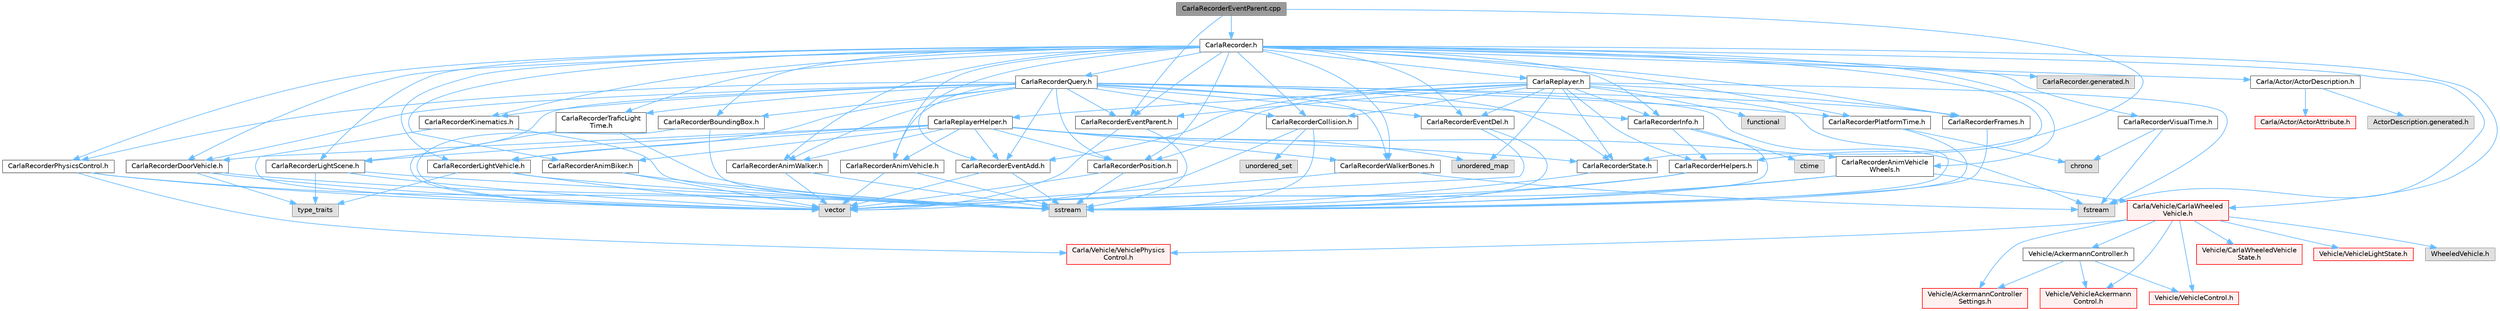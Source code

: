 digraph "CarlaRecorderEventParent.cpp"
{
 // INTERACTIVE_SVG=YES
 // LATEX_PDF_SIZE
  bgcolor="transparent";
  edge [fontname=Helvetica,fontsize=10,labelfontname=Helvetica,labelfontsize=10];
  node [fontname=Helvetica,fontsize=10,shape=box,height=0.2,width=0.4];
  Node1 [id="Node000001",label="CarlaRecorderEventParent.cpp",height=0.2,width=0.4,color="gray40", fillcolor="grey60", style="filled", fontcolor="black",tooltip=" "];
  Node1 -> Node2 [id="edge1_Node000001_Node000002",color="steelblue1",style="solid",tooltip=" "];
  Node2 [id="Node000002",label="CarlaRecorder.h",height=0.2,width=0.4,color="grey40", fillcolor="white", style="filled",URL="$d9/d6a/CarlaRecorder_8h.html",tooltip=" "];
  Node2 -> Node3 [id="edge2_Node000002_Node000003",color="steelblue1",style="solid",tooltip=" "];
  Node3 [id="Node000003",label="fstream",height=0.2,width=0.4,color="grey60", fillcolor="#E0E0E0", style="filled",tooltip=" "];
  Node2 -> Node4 [id="edge3_Node000002_Node000004",color="steelblue1",style="solid",tooltip=" "];
  Node4 [id="Node000004",label="Carla/Actor/ActorDescription.h",height=0.2,width=0.4,color="grey40", fillcolor="white", style="filled",URL="$d4/de6/Unreal_2CarlaUE4_2Plugins_2Carla_2Source_2Carla_2Actor_2ActorDescription_8h.html",tooltip=" "];
  Node4 -> Node5 [id="edge4_Node000004_Node000005",color="steelblue1",style="solid",tooltip=" "];
  Node5 [id="Node000005",label="Carla/Actor/ActorAttribute.h",height=0.2,width=0.4,color="red", fillcolor="#FFF0F0", style="filled",URL="$d6/d1a/Unreal_2CarlaUE4_2Plugins_2Carla_2Source_2Carla_2Actor_2ActorAttribute_8h.html",tooltip=" "];
  Node4 -> Node15 [id="edge5_Node000004_Node000015",color="steelblue1",style="solid",tooltip=" "];
  Node15 [id="Node000015",label="ActorDescription.generated.h",height=0.2,width=0.4,color="grey60", fillcolor="#E0E0E0", style="filled",tooltip=" "];
  Node2 -> Node16 [id="edge6_Node000002_Node000016",color="steelblue1",style="solid",tooltip=" "];
  Node16 [id="Node000016",label="CarlaRecorderTraficLight\lTime.h",height=0.2,width=0.4,color="grey40", fillcolor="white", style="filled",URL="$d0/de7/CarlaRecorderTraficLightTime_8h.html",tooltip=" "];
  Node16 -> Node17 [id="edge7_Node000016_Node000017",color="steelblue1",style="solid",tooltip=" "];
  Node17 [id="Node000017",label="sstream",height=0.2,width=0.4,color="grey60", fillcolor="#E0E0E0", style="filled",tooltip=" "];
  Node16 -> Node18 [id="edge8_Node000016_Node000018",color="steelblue1",style="solid",tooltip=" "];
  Node18 [id="Node000018",label="vector",height=0.2,width=0.4,color="grey60", fillcolor="#E0E0E0", style="filled",tooltip=" "];
  Node2 -> Node19 [id="edge9_Node000002_Node000019",color="steelblue1",style="solid",tooltip=" "];
  Node19 [id="Node000019",label="CarlaRecorderPhysicsControl.h",height=0.2,width=0.4,color="grey40", fillcolor="white", style="filled",URL="$d3/d34/CarlaRecorderPhysicsControl_8h.html",tooltip=" "];
  Node19 -> Node17 [id="edge10_Node000019_Node000017",color="steelblue1",style="solid",tooltip=" "];
  Node19 -> Node18 [id="edge11_Node000019_Node000018",color="steelblue1",style="solid",tooltip=" "];
  Node19 -> Node20 [id="edge12_Node000019_Node000020",color="steelblue1",style="solid",tooltip=" "];
  Node20 [id="Node000020",label="Carla/Vehicle/VehiclePhysics\lControl.h",height=0.2,width=0.4,color="red", fillcolor="#FFF0F0", style="filled",URL="$d3/d90/Unreal_2CarlaUE4_2Plugins_2Carla_2Source_2Carla_2Vehicle_2VehiclePhysicsControl_8h.html",tooltip=" "];
  Node2 -> Node24 [id="edge13_Node000002_Node000024",color="steelblue1",style="solid",tooltip=" "];
  Node24 [id="Node000024",label="CarlaRecorderPlatformTime.h",height=0.2,width=0.4,color="grey40", fillcolor="white", style="filled",URL="$d0/de8/CarlaRecorderPlatformTime_8h.html",tooltip=" "];
  Node24 -> Node17 [id="edge14_Node000024_Node000017",color="steelblue1",style="solid",tooltip=" "];
  Node24 -> Node25 [id="edge15_Node000024_Node000025",color="steelblue1",style="solid",tooltip=" "];
  Node25 [id="Node000025",label="chrono",height=0.2,width=0.4,color="grey60", fillcolor="#E0E0E0", style="filled",tooltip=" "];
  Node2 -> Node26 [id="edge16_Node000002_Node000026",color="steelblue1",style="solid",tooltip=" "];
  Node26 [id="Node000026",label="CarlaRecorderBoundingBox.h",height=0.2,width=0.4,color="grey40", fillcolor="white", style="filled",URL="$d1/deb/CarlaRecorderBoundingBox_8h.html",tooltip=" "];
  Node26 -> Node17 [id="edge17_Node000026_Node000017",color="steelblue1",style="solid",tooltip=" "];
  Node26 -> Node18 [id="edge18_Node000026_Node000018",color="steelblue1",style="solid",tooltip=" "];
  Node2 -> Node27 [id="edge19_Node000002_Node000027",color="steelblue1",style="solid",tooltip=" "];
  Node27 [id="Node000027",label="CarlaRecorderKinematics.h",height=0.2,width=0.4,color="grey40", fillcolor="white", style="filled",URL="$d1/de3/CarlaRecorderKinematics_8h.html",tooltip=" "];
  Node27 -> Node17 [id="edge20_Node000027_Node000017",color="steelblue1",style="solid",tooltip=" "];
  Node27 -> Node18 [id="edge21_Node000027_Node000018",color="steelblue1",style="solid",tooltip=" "];
  Node2 -> Node28 [id="edge22_Node000002_Node000028",color="steelblue1",style="solid",tooltip=" "];
  Node28 [id="Node000028",label="CarlaRecorderLightScene.h",height=0.2,width=0.4,color="grey40", fillcolor="white", style="filled",URL="$d9/dc8/CarlaRecorderLightScene_8h.html",tooltip=" "];
  Node28 -> Node17 [id="edge23_Node000028_Node000017",color="steelblue1",style="solid",tooltip=" "];
  Node28 -> Node18 [id="edge24_Node000028_Node000018",color="steelblue1",style="solid",tooltip=" "];
  Node28 -> Node29 [id="edge25_Node000028_Node000029",color="steelblue1",style="solid",tooltip=" "];
  Node29 [id="Node000029",label="type_traits",height=0.2,width=0.4,color="grey60", fillcolor="#E0E0E0", style="filled",tooltip=" "];
  Node2 -> Node30 [id="edge26_Node000002_Node000030",color="steelblue1",style="solid",tooltip=" "];
  Node30 [id="Node000030",label="CarlaRecorderLightVehicle.h",height=0.2,width=0.4,color="grey40", fillcolor="white", style="filled",URL="$de/da8/CarlaRecorderLightVehicle_8h.html",tooltip=" "];
  Node30 -> Node17 [id="edge27_Node000030_Node000017",color="steelblue1",style="solid",tooltip=" "];
  Node30 -> Node18 [id="edge28_Node000030_Node000018",color="steelblue1",style="solid",tooltip=" "];
  Node30 -> Node29 [id="edge29_Node000030_Node000029",color="steelblue1",style="solid",tooltip=" "];
  Node2 -> Node31 [id="edge30_Node000002_Node000031",color="steelblue1",style="solid",tooltip=" "];
  Node31 [id="Node000031",label="CarlaRecorderAnimVehicle.h",height=0.2,width=0.4,color="grey40", fillcolor="white", style="filled",URL="$d6/d44/CarlaRecorderAnimVehicle_8h.html",tooltip=" "];
  Node31 -> Node17 [id="edge31_Node000031_Node000017",color="steelblue1",style="solid",tooltip=" "];
  Node31 -> Node18 [id="edge32_Node000031_Node000018",color="steelblue1",style="solid",tooltip=" "];
  Node2 -> Node32 [id="edge33_Node000002_Node000032",color="steelblue1",style="solid",tooltip=" "];
  Node32 [id="Node000032",label="CarlaRecorderAnimVehicle\lWheels.h",height=0.2,width=0.4,color="grey40", fillcolor="white", style="filled",URL="$d0/d5c/CarlaRecorderAnimVehicleWheels_8h.html",tooltip=" "];
  Node32 -> Node17 [id="edge34_Node000032_Node000017",color="steelblue1",style="solid",tooltip=" "];
  Node32 -> Node18 [id="edge35_Node000032_Node000018",color="steelblue1",style="solid",tooltip=" "];
  Node32 -> Node33 [id="edge36_Node000032_Node000033",color="steelblue1",style="solid",tooltip=" "];
  Node33 [id="Node000033",label="Carla/Vehicle/CarlaWheeled\lVehicle.h",height=0.2,width=0.4,color="red", fillcolor="#FFF0F0", style="filled",URL="$d3/d00/CarlaWheeledVehicle_8h.html",tooltip=" "];
  Node33 -> Node34 [id="edge37_Node000033_Node000034",color="steelblue1",style="solid",tooltip=" "];
  Node34 [id="Node000034",label="WheeledVehicle.h",height=0.2,width=0.4,color="grey60", fillcolor="#E0E0E0", style="filled",tooltip=" "];
  Node33 -> Node35 [id="edge38_Node000033_Node000035",color="steelblue1",style="solid",tooltip=" "];
  Node35 [id="Node000035",label="Vehicle/AckermannController.h",height=0.2,width=0.4,color="grey40", fillcolor="white", style="filled",URL="$d0/d4d/AckermannController_8h.html",tooltip=" "];
  Node35 -> Node36 [id="edge39_Node000035_Node000036",color="steelblue1",style="solid",tooltip=" "];
  Node36 [id="Node000036",label="Vehicle/AckermannController\lSettings.h",height=0.2,width=0.4,color="red", fillcolor="#FFF0F0", style="filled",URL="$df/d92/Unreal_2CarlaUE4_2Plugins_2Carla_2Source_2Carla_2Vehicle_2AckermannControllerSettings_8h.html",tooltip=" "];
  Node35 -> Node38 [id="edge40_Node000035_Node000038",color="steelblue1",style="solid",tooltip=" "];
  Node38 [id="Node000038",label="Vehicle/VehicleAckermann\lControl.h",height=0.2,width=0.4,color="red", fillcolor="#FFF0F0", style="filled",URL="$d7/d1a/Unreal_2CarlaUE4_2Plugins_2Carla_2Source_2Carla_2Vehicle_2VehicleAckermannControl_8h.html",tooltip=" "];
  Node35 -> Node40 [id="edge41_Node000035_Node000040",color="steelblue1",style="solid",tooltip=" "];
  Node40 [id="Node000040",label="Vehicle/VehicleControl.h",height=0.2,width=0.4,color="red", fillcolor="#FFF0F0", style="filled",URL="$d4/dbd/Unreal_2CarlaUE4_2Plugins_2Carla_2Source_2Carla_2Vehicle_2VehicleControl_8h.html",tooltip=" "];
  Node33 -> Node36 [id="edge42_Node000033_Node000036",color="steelblue1",style="solid",tooltip=" "];
  Node33 -> Node42 [id="edge43_Node000033_Node000042",color="steelblue1",style="solid",tooltip=" "];
  Node42 [id="Node000042",label="Vehicle/CarlaWheeledVehicle\lState.h",height=0.2,width=0.4,color="red", fillcolor="#FFF0F0", style="filled",URL="$d7/dab/CarlaWheeledVehicleState_8h.html",tooltip=" "];
  Node33 -> Node38 [id="edge44_Node000033_Node000038",color="steelblue1",style="solid",tooltip=" "];
  Node33 -> Node40 [id="edge45_Node000033_Node000040",color="steelblue1",style="solid",tooltip=" "];
  Node33 -> Node44 [id="edge46_Node000033_Node000044",color="steelblue1",style="solid",tooltip=" "];
  Node44 [id="Node000044",label="Vehicle/VehicleLightState.h",height=0.2,width=0.4,color="red", fillcolor="#FFF0F0", style="filled",URL="$d6/d6c/Unreal_2CarlaUE4_2Plugins_2Carla_2Source_2Carla_2Vehicle_2VehicleLightState_8h.html",tooltip=" "];
  Node33 -> Node20 [id="edge47_Node000033_Node000020",color="steelblue1",style="solid",tooltip=" "];
  Node2 -> Node69 [id="edge48_Node000002_Node000069",color="steelblue1",style="solid",tooltip=" "];
  Node69 [id="Node000069",label="CarlaRecorderAnimWalker.h",height=0.2,width=0.4,color="grey40", fillcolor="white", style="filled",URL="$d3/d60/CarlaRecorderAnimWalker_8h.html",tooltip=" "];
  Node69 -> Node17 [id="edge49_Node000069_Node000017",color="steelblue1",style="solid",tooltip=" "];
  Node69 -> Node18 [id="edge50_Node000069_Node000018",color="steelblue1",style="solid",tooltip=" "];
  Node2 -> Node70 [id="edge51_Node000002_Node000070",color="steelblue1",style="solid",tooltip=" "];
  Node70 [id="Node000070",label="CarlaRecorderAnimBiker.h",height=0.2,width=0.4,color="grey40", fillcolor="white", style="filled",URL="$d6/dda/CarlaRecorderAnimBiker_8h.html",tooltip=" "];
  Node70 -> Node17 [id="edge52_Node000070_Node000017",color="steelblue1",style="solid",tooltip=" "];
  Node70 -> Node18 [id="edge53_Node000070_Node000018",color="steelblue1",style="solid",tooltip=" "];
  Node2 -> Node71 [id="edge54_Node000002_Node000071",color="steelblue1",style="solid",tooltip=" "];
  Node71 [id="Node000071",label="CarlaRecorderCollision.h",height=0.2,width=0.4,color="grey40", fillcolor="white", style="filled",URL="$df/d06/CarlaRecorderCollision_8h.html",tooltip=" "];
  Node71 -> Node17 [id="edge55_Node000071_Node000017",color="steelblue1",style="solid",tooltip=" "];
  Node71 -> Node18 [id="edge56_Node000071_Node000018",color="steelblue1",style="solid",tooltip=" "];
  Node71 -> Node72 [id="edge57_Node000071_Node000072",color="steelblue1",style="solid",tooltip=" "];
  Node72 [id="Node000072",label="unordered_set",height=0.2,width=0.4,color="grey60", fillcolor="#E0E0E0", style="filled",tooltip=" "];
  Node2 -> Node73 [id="edge58_Node000002_Node000073",color="steelblue1",style="solid",tooltip=" "];
  Node73 [id="Node000073",label="CarlaRecorderEventAdd.h",height=0.2,width=0.4,color="grey40", fillcolor="white", style="filled",URL="$d0/d0e/CarlaRecorderEventAdd_8h.html",tooltip=" "];
  Node73 -> Node17 [id="edge59_Node000073_Node000017",color="steelblue1",style="solid",tooltip=" "];
  Node73 -> Node18 [id="edge60_Node000073_Node000018",color="steelblue1",style="solid",tooltip=" "];
  Node2 -> Node74 [id="edge61_Node000002_Node000074",color="steelblue1",style="solid",tooltip=" "];
  Node74 [id="Node000074",label="CarlaRecorderEventDel.h",height=0.2,width=0.4,color="grey40", fillcolor="white", style="filled",URL="$d7/d4c/CarlaRecorderEventDel_8h.html",tooltip=" "];
  Node74 -> Node17 [id="edge62_Node000074_Node000017",color="steelblue1",style="solid",tooltip=" "];
  Node74 -> Node18 [id="edge63_Node000074_Node000018",color="steelblue1",style="solid",tooltip=" "];
  Node2 -> Node75 [id="edge64_Node000002_Node000075",color="steelblue1",style="solid",tooltip=" "];
  Node75 [id="Node000075",label="CarlaRecorderEventParent.h",height=0.2,width=0.4,color="grey40", fillcolor="white", style="filled",URL="$d0/dc2/CarlaRecorderEventParent_8h.html",tooltip=" "];
  Node75 -> Node17 [id="edge65_Node000075_Node000017",color="steelblue1",style="solid",tooltip=" "];
  Node75 -> Node18 [id="edge66_Node000075_Node000018",color="steelblue1",style="solid",tooltip=" "];
  Node2 -> Node76 [id="edge67_Node000002_Node000076",color="steelblue1",style="solid",tooltip=" "];
  Node76 [id="Node000076",label="CarlaRecorderFrames.h",height=0.2,width=0.4,color="grey40", fillcolor="white", style="filled",URL="$dc/dfc/CarlaRecorderFrames_8h.html",tooltip=" "];
  Node76 -> Node17 [id="edge68_Node000076_Node000017",color="steelblue1",style="solid",tooltip=" "];
  Node2 -> Node77 [id="edge69_Node000002_Node000077",color="steelblue1",style="solid",tooltip=" "];
  Node77 [id="Node000077",label="CarlaRecorderInfo.h",height=0.2,width=0.4,color="grey40", fillcolor="white", style="filled",URL="$df/de9/CarlaRecorderInfo_8h.html",tooltip=" "];
  Node77 -> Node78 [id="edge70_Node000077_Node000078",color="steelblue1",style="solid",tooltip=" "];
  Node78 [id="Node000078",label="CarlaRecorderHelpers.h",height=0.2,width=0.4,color="grey40", fillcolor="white", style="filled",URL="$d6/dd1/CarlaRecorderHelpers_8h.html",tooltip=" "];
  Node78 -> Node17 [id="edge71_Node000078_Node000017",color="steelblue1",style="solid",tooltip=" "];
  Node78 -> Node18 [id="edge72_Node000078_Node000018",color="steelblue1",style="solid",tooltip=" "];
  Node77 -> Node17 [id="edge73_Node000077_Node000017",color="steelblue1",style="solid",tooltip=" "];
  Node77 -> Node79 [id="edge74_Node000077_Node000079",color="steelblue1",style="solid",tooltip=" "];
  Node79 [id="Node000079",label="ctime",height=0.2,width=0.4,color="grey60", fillcolor="#E0E0E0", style="filled",tooltip=" "];
  Node2 -> Node80 [id="edge75_Node000002_Node000080",color="steelblue1",style="solid",tooltip=" "];
  Node80 [id="Node000080",label="CarlaRecorderPosition.h",height=0.2,width=0.4,color="grey40", fillcolor="white", style="filled",URL="$dc/d20/CarlaRecorderPosition_8h.html",tooltip=" "];
  Node80 -> Node17 [id="edge76_Node000080_Node000017",color="steelblue1",style="solid",tooltip=" "];
  Node80 -> Node18 [id="edge77_Node000080_Node000018",color="steelblue1",style="solid",tooltip=" "];
  Node2 -> Node81 [id="edge78_Node000002_Node000081",color="steelblue1",style="solid",tooltip=" "];
  Node81 [id="Node000081",label="CarlaRecorderQuery.h",height=0.2,width=0.4,color="grey40", fillcolor="white", style="filled",URL="$d7/dbd/CarlaRecorderQuery_8h.html",tooltip=" "];
  Node81 -> Node3 [id="edge79_Node000081_Node000003",color="steelblue1",style="solid",tooltip=" "];
  Node81 -> Node16 [id="edge80_Node000081_Node000016",color="steelblue1",style="solid",tooltip=" "];
  Node81 -> Node19 [id="edge81_Node000081_Node000019",color="steelblue1",style="solid",tooltip=" "];
  Node81 -> Node24 [id="edge82_Node000081_Node000024",color="steelblue1",style="solid",tooltip=" "];
  Node81 -> Node26 [id="edge83_Node000081_Node000026",color="steelblue1",style="solid",tooltip=" "];
  Node81 -> Node27 [id="edge84_Node000081_Node000027",color="steelblue1",style="solid",tooltip=" "];
  Node81 -> Node28 [id="edge85_Node000081_Node000028",color="steelblue1",style="solid",tooltip=" "];
  Node81 -> Node30 [id="edge86_Node000081_Node000030",color="steelblue1",style="solid",tooltip=" "];
  Node81 -> Node69 [id="edge87_Node000081_Node000069",color="steelblue1",style="solid",tooltip=" "];
  Node81 -> Node31 [id="edge88_Node000081_Node000031",color="steelblue1",style="solid",tooltip=" "];
  Node81 -> Node71 [id="edge89_Node000081_Node000071",color="steelblue1",style="solid",tooltip=" "];
  Node81 -> Node73 [id="edge90_Node000081_Node000073",color="steelblue1",style="solid",tooltip=" "];
  Node81 -> Node74 [id="edge91_Node000081_Node000074",color="steelblue1",style="solid",tooltip=" "];
  Node81 -> Node75 [id="edge92_Node000081_Node000075",color="steelblue1",style="solid",tooltip=" "];
  Node81 -> Node76 [id="edge93_Node000081_Node000076",color="steelblue1",style="solid",tooltip=" "];
  Node81 -> Node77 [id="edge94_Node000081_Node000077",color="steelblue1",style="solid",tooltip=" "];
  Node81 -> Node80 [id="edge95_Node000081_Node000080",color="steelblue1",style="solid",tooltip=" "];
  Node81 -> Node82 [id="edge96_Node000081_Node000082",color="steelblue1",style="solid",tooltip=" "];
  Node82 [id="Node000082",label="CarlaRecorderState.h",height=0.2,width=0.4,color="grey40", fillcolor="white", style="filled",URL="$da/d32/CarlaRecorderState_8h.html",tooltip=" "];
  Node82 -> Node17 [id="edge97_Node000082_Node000017",color="steelblue1",style="solid",tooltip=" "];
  Node81 -> Node83 [id="edge98_Node000081_Node000083",color="steelblue1",style="solid",tooltip=" "];
  Node83 [id="Node000083",label="CarlaRecorderWalkerBones.h",height=0.2,width=0.4,color="grey40", fillcolor="white", style="filled",URL="$da/dfe/CarlaRecorderWalkerBones_8h.html",tooltip=" "];
  Node83 -> Node3 [id="edge99_Node000083_Node000003",color="steelblue1",style="solid",tooltip=" "];
  Node83 -> Node18 [id="edge100_Node000083_Node000018",color="steelblue1",style="solid",tooltip=" "];
  Node81 -> Node84 [id="edge101_Node000081_Node000084",color="steelblue1",style="solid",tooltip=" "];
  Node84 [id="Node000084",label="CarlaRecorderDoorVehicle.h",height=0.2,width=0.4,color="grey40", fillcolor="white", style="filled",URL="$de/d44/CarlaRecorderDoorVehicle_8h.html",tooltip=" "];
  Node84 -> Node17 [id="edge102_Node000084_Node000017",color="steelblue1",style="solid",tooltip=" "];
  Node84 -> Node18 [id="edge103_Node000084_Node000018",color="steelblue1",style="solid",tooltip=" "];
  Node84 -> Node29 [id="edge104_Node000084_Node000029",color="steelblue1",style="solid",tooltip=" "];
  Node2 -> Node82 [id="edge105_Node000002_Node000082",color="steelblue1",style="solid",tooltip=" "];
  Node2 -> Node85 [id="edge106_Node000002_Node000085",color="steelblue1",style="solid",tooltip=" "];
  Node85 [id="Node000085",label="CarlaRecorderVisualTime.h",height=0.2,width=0.4,color="grey40", fillcolor="white", style="filled",URL="$d3/db8/CarlaRecorderVisualTime_8h.html",tooltip=" "];
  Node85 -> Node3 [id="edge107_Node000085_Node000003",color="steelblue1",style="solid",tooltip=" "];
  Node85 -> Node25 [id="edge108_Node000085_Node000025",color="steelblue1",style="solid",tooltip=" "];
  Node2 -> Node83 [id="edge109_Node000002_Node000083",color="steelblue1",style="solid",tooltip=" "];
  Node2 -> Node84 [id="edge110_Node000002_Node000084",color="steelblue1",style="solid",tooltip=" "];
  Node2 -> Node86 [id="edge111_Node000002_Node000086",color="steelblue1",style="solid",tooltip=" "];
  Node86 [id="Node000086",label="CarlaReplayer.h",height=0.2,width=0.4,color="grey40", fillcolor="white", style="filled",URL="$de/dea/CarlaReplayer_8h.html",tooltip=" "];
  Node86 -> Node3 [id="edge112_Node000086_Node000003",color="steelblue1",style="solid",tooltip=" "];
  Node86 -> Node17 [id="edge113_Node000086_Node000017",color="steelblue1",style="solid",tooltip=" "];
  Node86 -> Node87 [id="edge114_Node000086_Node000087",color="steelblue1",style="solid",tooltip=" "];
  Node87 [id="Node000087",label="unordered_map",height=0.2,width=0.4,color="grey60", fillcolor="#E0E0E0", style="filled",tooltip=" "];
  Node86 -> Node88 [id="edge115_Node000086_Node000088",color="steelblue1",style="solid",tooltip=" "];
  Node88 [id="Node000088",label="functional",height=0.2,width=0.4,color="grey60", fillcolor="#E0E0E0", style="filled",tooltip=" "];
  Node86 -> Node77 [id="edge116_Node000086_Node000077",color="steelblue1",style="solid",tooltip=" "];
  Node86 -> Node76 [id="edge117_Node000086_Node000076",color="steelblue1",style="solid",tooltip=" "];
  Node86 -> Node73 [id="edge118_Node000086_Node000073",color="steelblue1",style="solid",tooltip=" "];
  Node86 -> Node74 [id="edge119_Node000086_Node000074",color="steelblue1",style="solid",tooltip=" "];
  Node86 -> Node75 [id="edge120_Node000086_Node000075",color="steelblue1",style="solid",tooltip=" "];
  Node86 -> Node71 [id="edge121_Node000086_Node000071",color="steelblue1",style="solid",tooltip=" "];
  Node86 -> Node80 [id="edge122_Node000086_Node000080",color="steelblue1",style="solid",tooltip=" "];
  Node86 -> Node82 [id="edge123_Node000086_Node000082",color="steelblue1",style="solid",tooltip=" "];
  Node86 -> Node78 [id="edge124_Node000086_Node000078",color="steelblue1",style="solid",tooltip=" "];
  Node86 -> Node89 [id="edge125_Node000086_Node000089",color="steelblue1",style="solid",tooltip=" "];
  Node89 [id="Node000089",label="CarlaReplayerHelper.h",height=0.2,width=0.4,color="grey40", fillcolor="white", style="filled",URL="$d1/d62/CarlaReplayerHelper_8h.html",tooltip=" "];
  Node89 -> Node73 [id="edge126_Node000089_Node000073",color="steelblue1",style="solid",tooltip=" "];
  Node89 -> Node80 [id="edge127_Node000089_Node000080",color="steelblue1",style="solid",tooltip=" "];
  Node89 -> Node82 [id="edge128_Node000089_Node000082",color="steelblue1",style="solid",tooltip=" "];
  Node89 -> Node70 [id="edge129_Node000089_Node000070",color="steelblue1",style="solid",tooltip=" "];
  Node89 -> Node69 [id="edge130_Node000089_Node000069",color="steelblue1",style="solid",tooltip=" "];
  Node89 -> Node31 [id="edge131_Node000089_Node000031",color="steelblue1",style="solid",tooltip=" "];
  Node89 -> Node32 [id="edge132_Node000089_Node000032",color="steelblue1",style="solid",tooltip=" "];
  Node89 -> Node30 [id="edge133_Node000089_Node000030",color="steelblue1",style="solid",tooltip=" "];
  Node89 -> Node28 [id="edge134_Node000089_Node000028",color="steelblue1",style="solid",tooltip=" "];
  Node89 -> Node84 [id="edge135_Node000089_Node000084",color="steelblue1",style="solid",tooltip=" "];
  Node89 -> Node83 [id="edge136_Node000089_Node000083",color="steelblue1",style="solid",tooltip=" "];
  Node89 -> Node87 [id="edge137_Node000089_Node000087",color="steelblue1",style="solid",tooltip=" "];
  Node2 -> Node33 [id="edge138_Node000002_Node000033",color="steelblue1",style="solid",tooltip=" "];
  Node2 -> Node90 [id="edge139_Node000002_Node000090",color="steelblue1",style="solid",tooltip=" "];
  Node90 [id="Node000090",label="CarlaRecorder.generated.h",height=0.2,width=0.4,color="grey60", fillcolor="#E0E0E0", style="filled",tooltip=" "];
  Node1 -> Node75 [id="edge140_Node000001_Node000075",color="steelblue1",style="solid",tooltip=" "];
  Node1 -> Node78 [id="edge141_Node000001_Node000078",color="steelblue1",style="solid",tooltip=" "];
}
